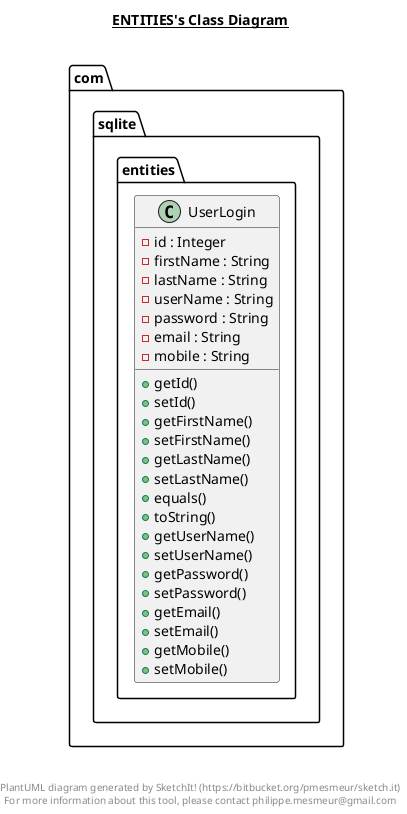 @startuml

title __ENTITIES's Class Diagram__\n

  package com.sqlite {
    package com.sqlite.entities {
      class UserLogin {
          - id : Integer
          - firstName : String
          - lastName : String
          - userName : String
          - password : String
          - email : String
          - mobile : String
          + getId()
          + setId()
          + getFirstName()
          + setFirstName()
          + getLastName()
          + setLastName()
          + equals()
          + toString()
          + getUserName()
          + setUserName()
          + getPassword()
          + setPassword()
          + getEmail()
          + setEmail()
          + getMobile()
          + setMobile()
      }
    }
  }
  



right footer


PlantUML diagram generated by SketchIt! (https://bitbucket.org/pmesmeur/sketch.it)
For more information about this tool, please contact philippe.mesmeur@gmail.com
endfooter

@enduml
